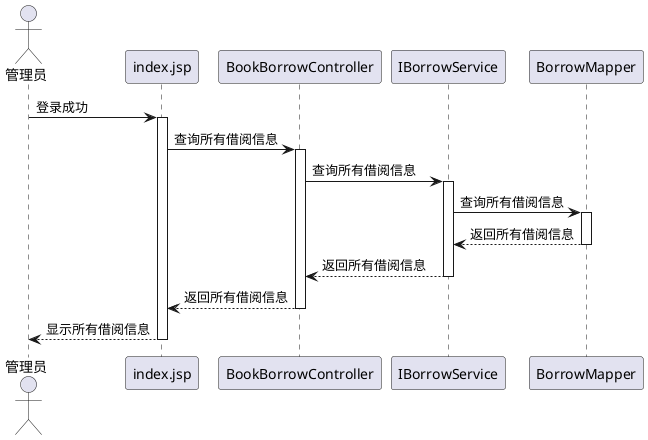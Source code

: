 @startuml
actor 管理员
participant index.jsp
participant BookBorrowController
participant IBorrowService
participant BorrowMapper

管理员 -> index.jsp: 登录成功
activate index.jsp
index.jsp -> BookBorrowController:查询所有借阅信息
activate BookBorrowController
BookBorrowController -> IBorrowService:查询所有借阅信息
activate IBorrowService
IBorrowService -> BorrowMapper:查询所有借阅信息
activate BorrowMapper
BorrowMapper --> IBorrowService:返回所有借阅信息
deactivate BorrowMapper
IBorrowService --> BookBorrowController:返回所有借阅信息
deactivate IBorrowService
BookBorrowController --> index.jsp:返回所有借阅信息
deactivate BookBorrowController
index.jsp --> 管理员:显示所有借阅信息
deactivate index.jsp

@enduml